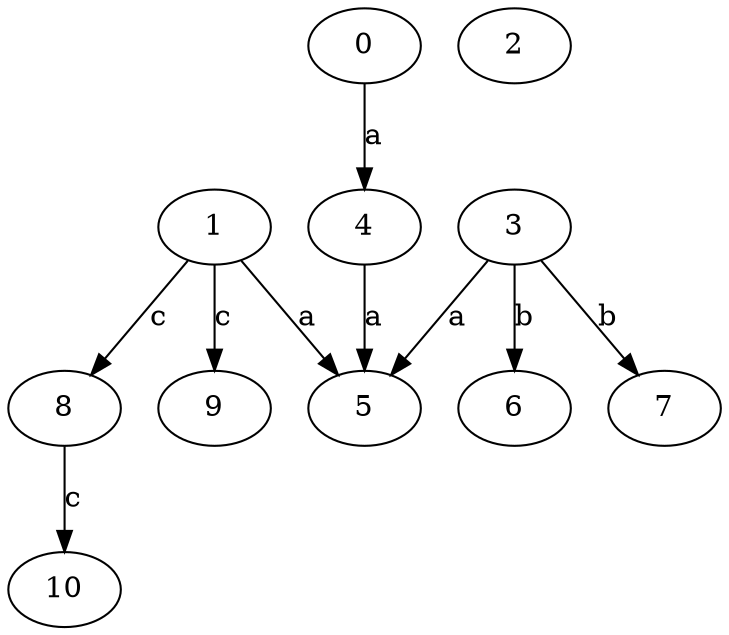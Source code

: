 strict digraph  {
4;
5;
6;
0;
7;
8;
9;
1;
10;
2;
3;
4 -> 5  [label=a];
0 -> 4  [label=a];
8 -> 10  [label=c];
1 -> 5  [label=a];
1 -> 8  [label=c];
1 -> 9  [label=c];
3 -> 5  [label=a];
3 -> 6  [label=b];
3 -> 7  [label=b];
}

